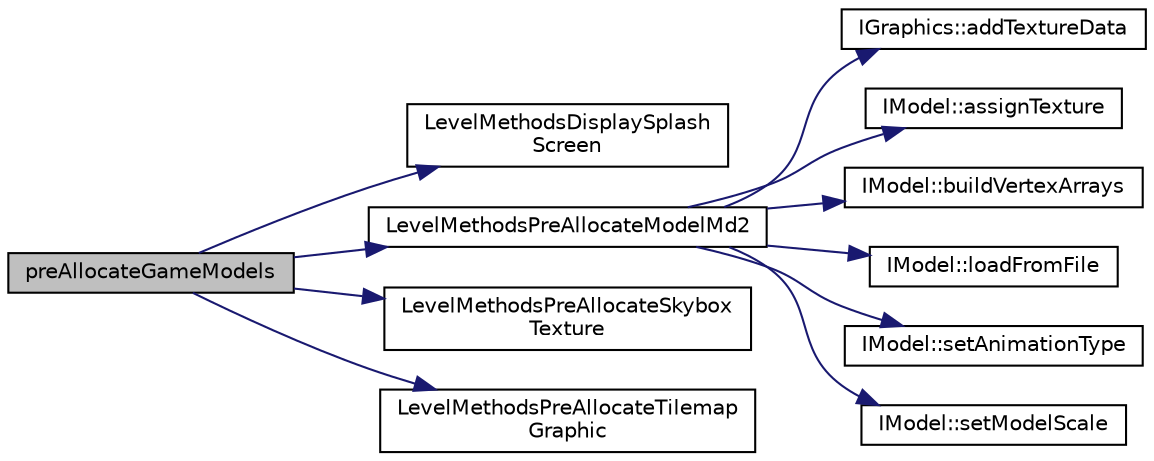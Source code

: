digraph "preAllocateGameModels"
{
 // LATEX_PDF_SIZE
  edge [fontname="Helvetica",fontsize="10",labelfontname="Helvetica",labelfontsize="10"];
  node [fontname="Helvetica",fontsize="10",shape=record];
  rankdir="LR";
  Node1 [label="preAllocateGameModels",height=0.2,width=0.4,color="black", fillcolor="grey75", style="filled", fontcolor="black",tooltip=" "];
  Node1 -> Node2 [color="midnightblue",fontsize="10",style="solid",fontname="Helvetica"];
  Node2 [label="LevelMethodsDisplaySplash\lScreen",height=0.2,width=0.4,color="black", fillcolor="white", style="filled",URL="$_level_methods_8cpp.html#a3dd9a7c289fa589abd413d66ef4dca2b",tooltip=" "];
  Node1 -> Node3 [color="midnightblue",fontsize="10",style="solid",fontname="Helvetica"];
  Node3 [label="LevelMethodsPreAllocateModelMd2",height=0.2,width=0.4,color="black", fillcolor="white", style="filled",URL="$_level_methods_8cpp.html#a4ee75dc3a03cd1186669bd6a76f346c9",tooltip=" "];
  Node3 -> Node4 [color="midnightblue",fontsize="10",style="solid",fontname="Helvetica"];
  Node4 [label="IGraphics::addTextureData",height=0.2,width=0.4,color="black", fillcolor="white", style="filled",URL="$class_i_graphics.html#a7c38b073633f06fbc3cd80b71d1b74e8",tooltip=" "];
  Node3 -> Node5 [color="midnightblue",fontsize="10",style="solid",fontname="Helvetica"];
  Node5 [label="IModel::assignTexture",height=0.2,width=0.4,color="black", fillcolor="white", style="filled",URL="$class_i_model.html#a8f80f06cae5c6008ad88fdcf1321cb10",tooltip=" "];
  Node3 -> Node6 [color="midnightblue",fontsize="10",style="solid",fontname="Helvetica"];
  Node6 [label="IModel::buildVertexArrays",height=0.2,width=0.4,color="black", fillcolor="white", style="filled",URL="$class_i_model.html#aade90e0c3797e7f784d99b21a94a99db",tooltip=" "];
  Node3 -> Node7 [color="midnightblue",fontsize="10",style="solid",fontname="Helvetica"];
  Node7 [label="IModel::loadFromFile",height=0.2,width=0.4,color="black", fillcolor="white", style="filled",URL="$class_i_model.html#a33f5b551deb15455c57b77ce6b8219ab",tooltip=" "];
  Node3 -> Node8 [color="midnightblue",fontsize="10",style="solid",fontname="Helvetica"];
  Node8 [label="IModel::setAnimationType",height=0.2,width=0.4,color="black", fillcolor="white", style="filled",URL="$class_i_model.html#af95a96f345d05c3283940872e6a3fc74",tooltip=" "];
  Node3 -> Node9 [color="midnightblue",fontsize="10",style="solid",fontname="Helvetica"];
  Node9 [label="IModel::setModelScale",height=0.2,width=0.4,color="black", fillcolor="white", style="filled",URL="$class_i_model.html#a2b8d98b651482a5165d2689b9b950305",tooltip=" "];
  Node1 -> Node10 [color="midnightblue",fontsize="10",style="solid",fontname="Helvetica"];
  Node10 [label="LevelMethodsPreAllocateSkybox\lTexture",height=0.2,width=0.4,color="black", fillcolor="white", style="filled",URL="$_level_methods_8cpp.html#a89d4a279b4cefe306ae03daaa95297f0",tooltip="Allocates the graphic used for drawing the level skybox..."];
  Node1 -> Node11 [color="midnightblue",fontsize="10",style="solid",fontname="Helvetica"];
  Node11 [label="LevelMethodsPreAllocateTilemap\lGraphic",height=0.2,width=0.4,color="black", fillcolor="white", style="filled",URL="$_level_methods_8cpp.html#a157b8751c6de3d8790ab45e0d5403150",tooltip="Allocates the graphic used with tilemaps"];
}
